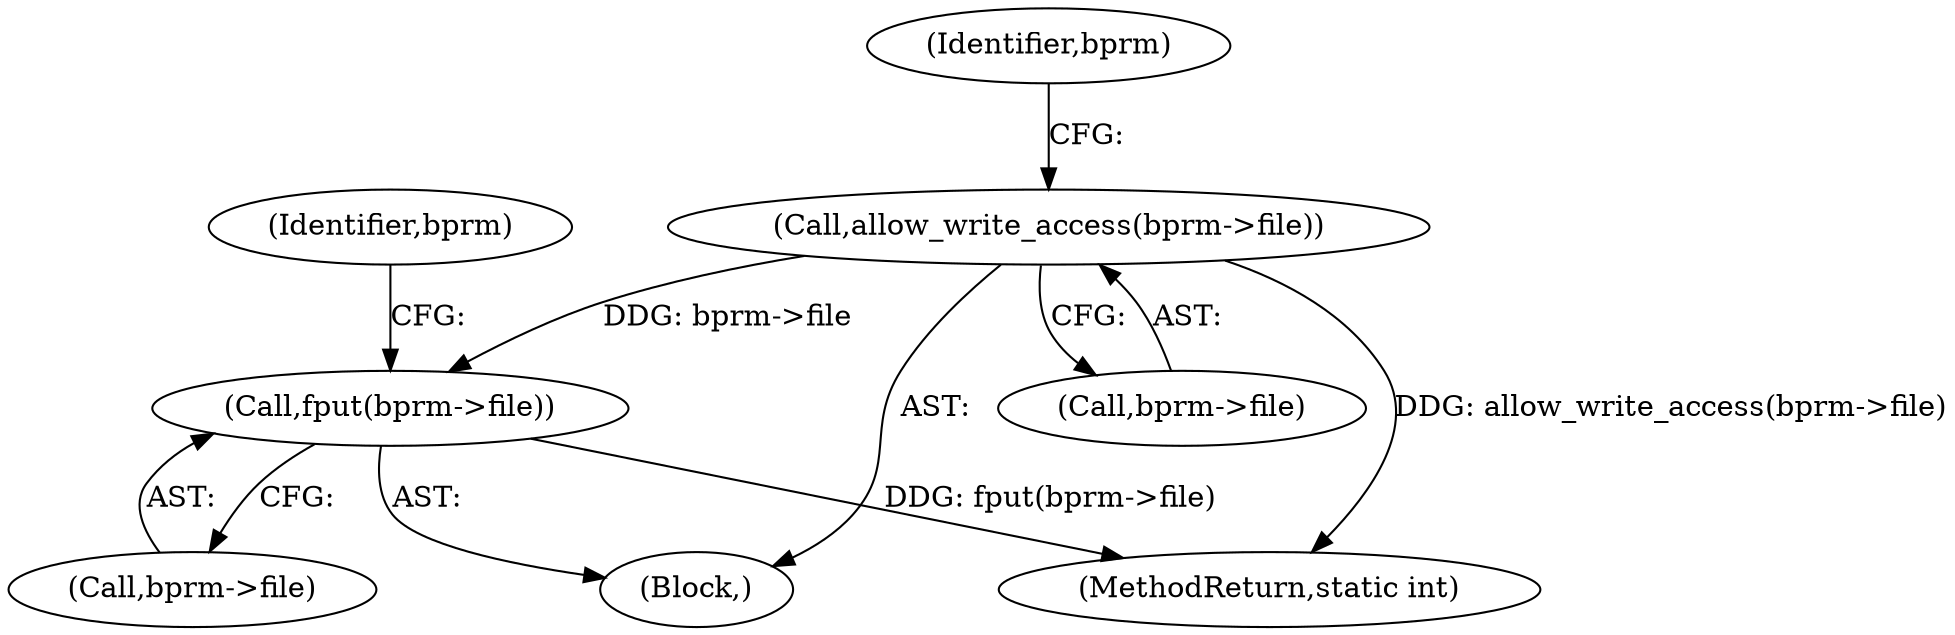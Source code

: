 digraph "0_linux_b66c5984017533316fd1951770302649baf1aa33_0@pointer" {
"1000137" [label="(Call,fput(bprm->file))"];
"1000133" [label="(Call,allow_write_access(bprm->file))"];
"1000370" [label="(MethodReturn,static int)"];
"1000143" [label="(Identifier,bprm)"];
"1000107" [label="(Block,)"];
"1000134" [label="(Call,bprm->file)"];
"1000137" [label="(Call,fput(bprm->file))"];
"1000138" [label="(Call,bprm->file)"];
"1000139" [label="(Identifier,bprm)"];
"1000133" [label="(Call,allow_write_access(bprm->file))"];
"1000137" -> "1000107"  [label="AST: "];
"1000137" -> "1000138"  [label="CFG: "];
"1000138" -> "1000137"  [label="AST: "];
"1000143" -> "1000137"  [label="CFG: "];
"1000137" -> "1000370"  [label="DDG: fput(bprm->file)"];
"1000133" -> "1000137"  [label="DDG: bprm->file"];
"1000133" -> "1000107"  [label="AST: "];
"1000133" -> "1000134"  [label="CFG: "];
"1000134" -> "1000133"  [label="AST: "];
"1000139" -> "1000133"  [label="CFG: "];
"1000133" -> "1000370"  [label="DDG: allow_write_access(bprm->file)"];
}
